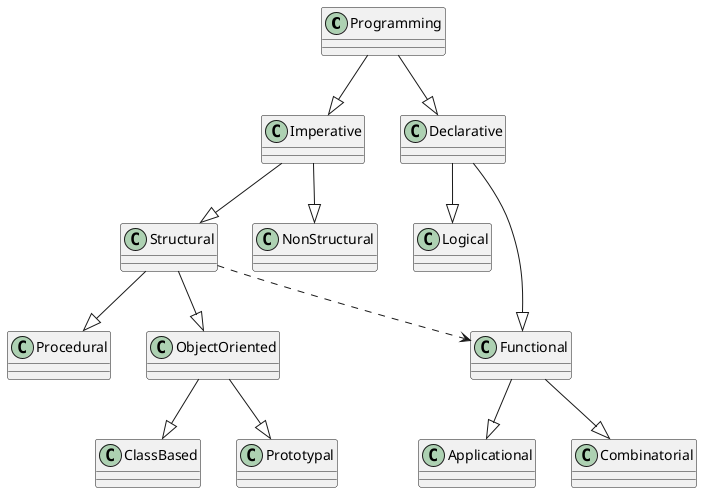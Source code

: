 @startuml

!define PARADIGM class

PARADIGM Programming {
}

PARADIGM Imperative {
}

PARADIGM Declarative {
}

PARADIGM Structural {
}

PARADIGM NonStructural {
}

PARADIGM Procedural {
}

PARADIGM ObjectOriented {
}

PARADIGM ClassBased {
}

PARADIGM Prototypal {}

PARADIGM Logical {
}

PARADIGM Functional {
}

PARADIGM Applicational {
}

PARADIGM Combinatorial {
}


Programming --|> Imperative
Programming --|> Declarative
Imperative --|> Structural
Imperative --|> NonStructural
Structural --|> Procedural
Structural --|> ObjectOriented
Structural ..> Functional
ObjectOriented --|> ClassBased
ObjectOriented --|> Prototypal
Declarative --|> Logical
Declarative --|> Functional
Functional --|> Applicational
Functional --|> Combinatorial

@enduml
